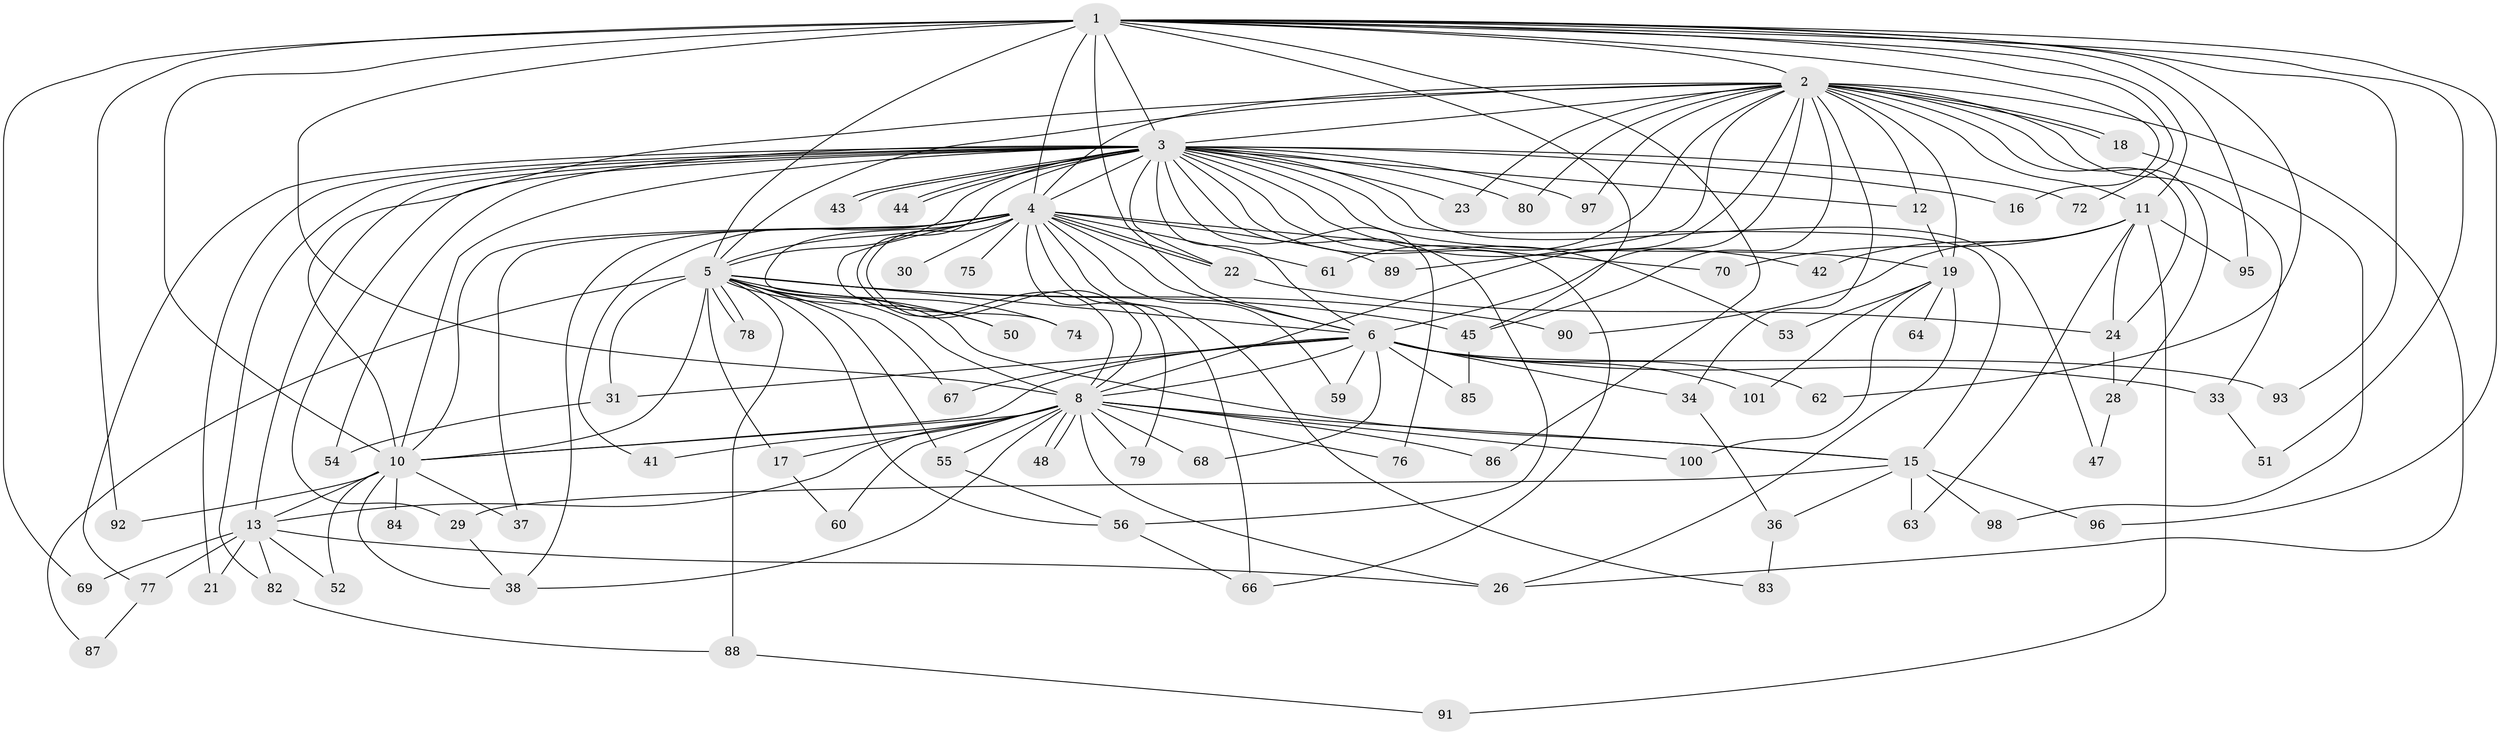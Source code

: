 // Generated by graph-tools (version 1.1) at 2025/51/02/27/25 19:51:47]
// undirected, 81 vertices, 182 edges
graph export_dot {
graph [start="1"]
  node [color=gray90,style=filled];
  1 [super="+9"];
  2 [super="+14"];
  3 [super="+40"];
  4 [super="+27"];
  5 [super="+25"];
  6 [super="+7"];
  8 [super="+57"];
  10 [super="+46"];
  11 [super="+32"];
  12 [super="+49"];
  13 [super="+20"];
  15 [super="+65"];
  16;
  17;
  18;
  19 [super="+39"];
  21;
  22 [super="+35"];
  23;
  24;
  26 [super="+58"];
  28;
  29;
  30;
  31;
  33;
  34;
  36;
  37;
  38 [super="+73"];
  41;
  42;
  43;
  44;
  45 [super="+71"];
  47;
  48;
  50;
  51;
  52;
  53;
  54;
  55;
  56 [super="+94"];
  59;
  60;
  61;
  62;
  63;
  64;
  66 [super="+99"];
  67;
  68;
  69;
  70;
  72;
  74;
  75;
  76;
  77 [super="+81"];
  78;
  79;
  80;
  82;
  83;
  84;
  85;
  86;
  87;
  88;
  89;
  90;
  91;
  92;
  93;
  95;
  96;
  97;
  98;
  100;
  101;
  1 -- 2 [weight=2];
  1 -- 3 [weight=2];
  1 -- 4 [weight=2];
  1 -- 5 [weight=2];
  1 -- 6 [weight=4];
  1 -- 8 [weight=2];
  1 -- 10 [weight=2];
  1 -- 11;
  1 -- 16;
  1 -- 45;
  1 -- 51;
  1 -- 62;
  1 -- 72;
  1 -- 86;
  1 -- 92;
  1 -- 96;
  1 -- 69;
  1 -- 93;
  1 -- 95;
  2 -- 3;
  2 -- 4 [weight=2];
  2 -- 5;
  2 -- 6 [weight=2];
  2 -- 8;
  2 -- 10;
  2 -- 11;
  2 -- 12;
  2 -- 18;
  2 -- 18;
  2 -- 19;
  2 -- 23;
  2 -- 24;
  2 -- 26;
  2 -- 28;
  2 -- 33;
  2 -- 34;
  2 -- 61;
  2 -- 80;
  2 -- 89;
  2 -- 97;
  2 -- 45;
  3 -- 4;
  3 -- 5 [weight=2];
  3 -- 6 [weight=2];
  3 -- 8;
  3 -- 10;
  3 -- 12;
  3 -- 13;
  3 -- 15;
  3 -- 16;
  3 -- 19;
  3 -- 21;
  3 -- 23;
  3 -- 29;
  3 -- 42;
  3 -- 43;
  3 -- 43;
  3 -- 44;
  3 -- 44;
  3 -- 47;
  3 -- 53;
  3 -- 54;
  3 -- 56;
  3 -- 66;
  3 -- 72;
  3 -- 76;
  3 -- 77;
  3 -- 80;
  3 -- 82;
  3 -- 97;
  3 -- 22;
  4 -- 5 [weight=2];
  4 -- 6 [weight=2];
  4 -- 8;
  4 -- 10;
  4 -- 22;
  4 -- 22;
  4 -- 37;
  4 -- 38;
  4 -- 50;
  4 -- 59;
  4 -- 61;
  4 -- 70;
  4 -- 74;
  4 -- 75 [weight=2];
  4 -- 89;
  4 -- 66;
  4 -- 41;
  4 -- 79;
  4 -- 83;
  4 -- 30;
  5 -- 6 [weight=2];
  5 -- 8;
  5 -- 10;
  5 -- 15;
  5 -- 17;
  5 -- 31;
  5 -- 45;
  5 -- 50;
  5 -- 55;
  5 -- 67;
  5 -- 74;
  5 -- 78;
  5 -- 78;
  5 -- 87;
  5 -- 88;
  5 -- 90;
  5 -- 56;
  6 -- 8 [weight=2];
  6 -- 10 [weight=2];
  6 -- 59;
  6 -- 67;
  6 -- 85;
  6 -- 93;
  6 -- 101;
  6 -- 33;
  6 -- 34;
  6 -- 68;
  6 -- 62;
  6 -- 31;
  8 -- 10;
  8 -- 17;
  8 -- 38;
  8 -- 41;
  8 -- 48;
  8 -- 48;
  8 -- 55;
  8 -- 60;
  8 -- 68;
  8 -- 76;
  8 -- 79;
  8 -- 86;
  8 -- 100;
  8 -- 15;
  8 -- 13;
  8 -- 26;
  10 -- 13;
  10 -- 37;
  10 -- 52;
  10 -- 84 [weight=2];
  10 -- 92;
  10 -- 38;
  11 -- 42;
  11 -- 63;
  11 -- 70;
  11 -- 90;
  11 -- 91;
  11 -- 95;
  11 -- 24;
  12 -- 19;
  13 -- 21;
  13 -- 69;
  13 -- 82;
  13 -- 77 [weight=2];
  13 -- 52;
  13 -- 26;
  15 -- 29;
  15 -- 36;
  15 -- 63 [weight=2];
  15 -- 96;
  15 -- 98;
  17 -- 60;
  18 -- 98;
  19 -- 100;
  19 -- 101;
  19 -- 64;
  19 -- 53;
  19 -- 26;
  22 -- 24;
  24 -- 28;
  28 -- 47;
  29 -- 38;
  31 -- 54;
  33 -- 51;
  34 -- 36;
  36 -- 83;
  45 -- 85;
  55 -- 56;
  56 -- 66;
  77 -- 87;
  82 -- 88;
  88 -- 91;
}

